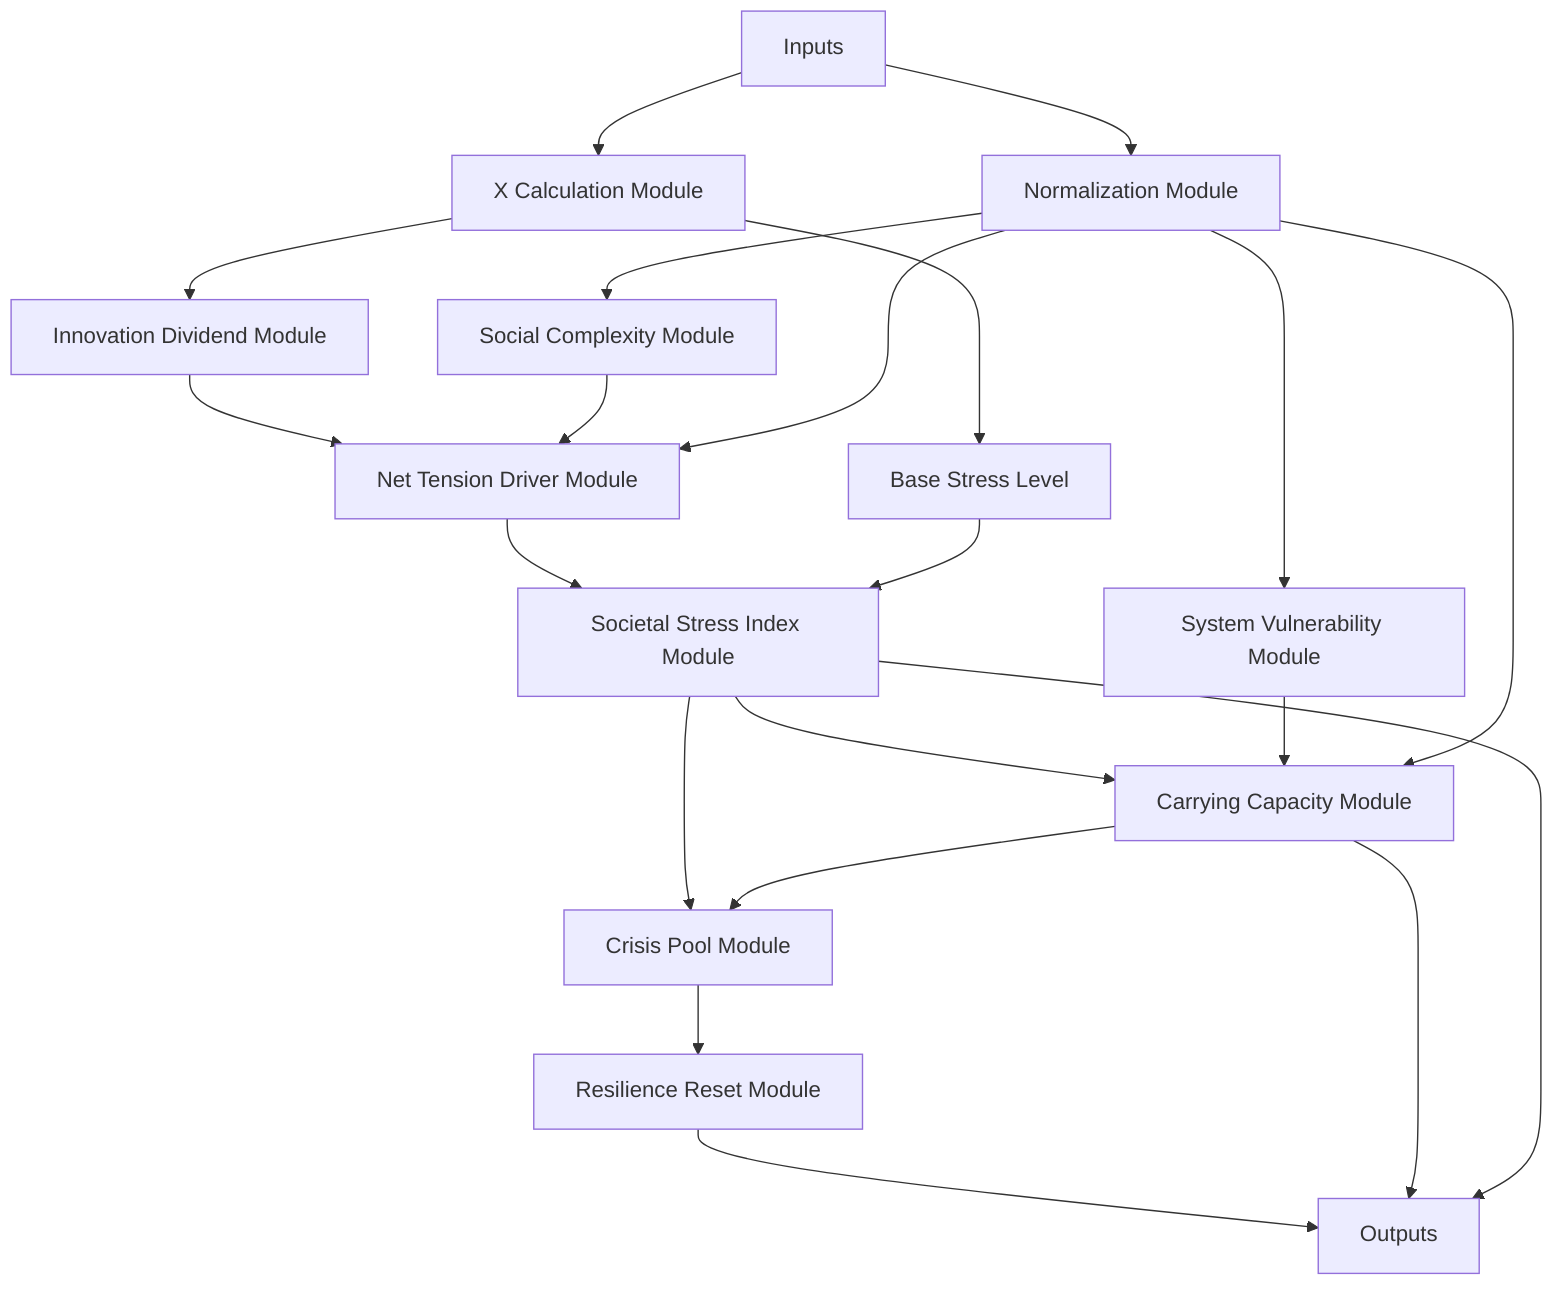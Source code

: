 flowchart TB
%% SECM V0.5 ALPHA – Logical Module Diagram (Simplified)

Inputs["Inputs"] --> Xcalc["X Calculation Module"]
Inputs --> Norm["Normalization Module"]

Xcalc --> Xbonus["Innovation Dividend Module"]
Norm --> Omega["System Vulnerability Module"]
Norm --> Zc["Social Complexity Module"]

Xbonus --> Zaxis["Net Tension Driver Module"]
Zc --> Zaxis
Norm --> Zaxis

Xcalc --> Ybase["Base Stress Level"]
Zaxis --> Ycalc["Societal Stress Index Module"]
Ybase --> Ycalc

Ycalc --> Ylimit["Carrying Capacity Module"]
Omega --> Ylimit
Norm --> Ylimit

Ycalc --> Crisis["Crisis Pool Module"]
Ylimit --> Crisis

Crisis --> Reset["Resilience Reset Module"]

Reset --> Outputs["Outputs"]
Ylimit --> Outputs
Ycalc --> Outputs
